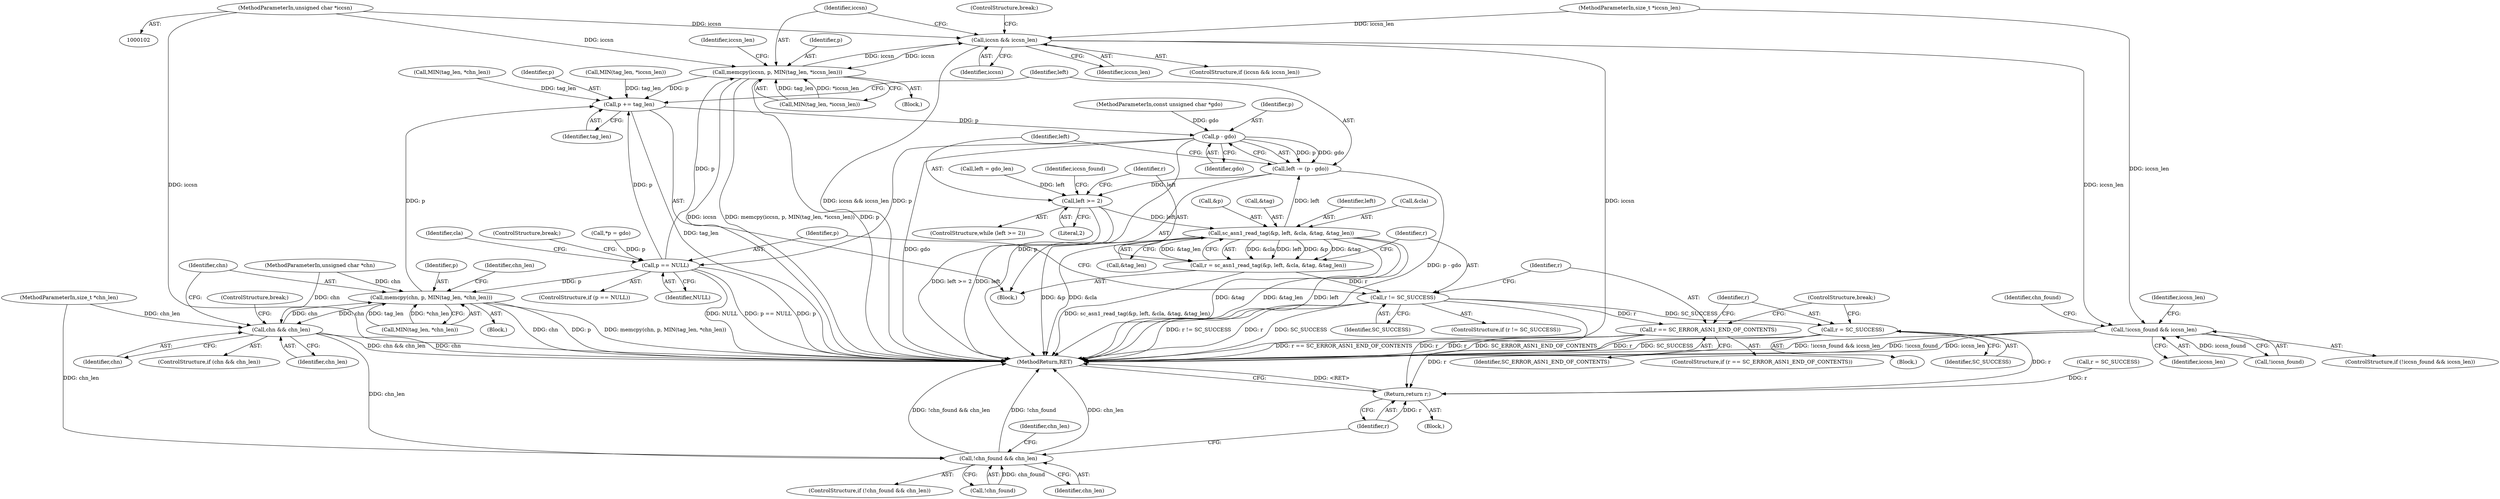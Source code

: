 digraph "1_OpenSC_8fe377e93b4b56060e5bbfb6f3142ceaeca744fa_18@pointer" {
"1000105" [label="(MethodParameterIn,unsigned char *iccsn)"];
"1000183" [label="(Call,iccsn && iccsn_len)"];
"1000187" [label="(Call,memcpy(iccsn, p, MIN(tag_len, *iccsn_len)))"];
"1000226" [label="(Call,p += tag_len)"];
"1000231" [label="(Call,p - gdo)"];
"1000165" [label="(Call,p == NULL)"];
"1000211" [label="(Call,memcpy(chn, p, MIN(tag_len, *chn_len)))"];
"1000207" [label="(Call,chn && chn_len)"];
"1000244" [label="(Call,!chn_found && chn_len)"];
"1000229" [label="(Call,left -= (p - gdo))"];
"1000131" [label="(Call,left >= 2)"];
"1000140" [label="(Call,sc_asn1_read_tag(&p, left, &cla, &tag, &tag_len))"];
"1000138" [label="(Call,r = sc_asn1_read_tag(&p, left, &cla, &tag, &tag_len))"];
"1000151" [label="(Call,r != SC_SUCCESS)"];
"1000156" [label="(Call,r == SC_ERROR_ASN1_END_OF_CONTENTS)"];
"1000252" [label="(Return,return r;)"];
"1000160" [label="(Call,r = SC_SUCCESS)"];
"1000235" [label="(Call,!iccsn_found && iccsn_len)"];
"1000188" [label="(Identifier,iccsn)"];
"1000183" [label="(Call,iccsn && iccsn_len)"];
"1000186" [label="(Block,)"];
"1000235" [label="(Call,!iccsn_found && iccsn_len)"];
"1000109" [label="(Block,)"];
"1000105" [label="(MethodParameterIn,unsigned char *iccsn)"];
"1000231" [label="(Call,p - gdo)"];
"1000208" [label="(Identifier,chn)"];
"1000133" [label="(Literal,2)"];
"1000134" [label="(Block,)"];
"1000166" [label="(Identifier,p)"];
"1000140" [label="(Call,sc_asn1_read_tag(&p, left, &cla, &tag, &tag_len))"];
"1000227" [label="(Identifier,p)"];
"1000172" [label="(Identifier,cla)"];
"1000211" [label="(Call,memcpy(chn, p, MIN(tag_len, *chn_len)))"];
"1000143" [label="(Identifier,left)"];
"1000230" [label="(Identifier,left)"];
"1000250" [label="(Identifier,chn_len)"];
"1000232" [label="(Identifier,p)"];
"1000132" [label="(Identifier,left)"];
"1000131" [label="(Call,left >= 2)"];
"1000127" [label="(Call,left = gdo_len)"];
"1000241" [label="(Identifier,iccsn_len)"];
"1000151" [label="(Call,r != SC_SUCCESS)"];
"1000246" [label="(Identifier,chn_found)"];
"1000185" [label="(Identifier,iccsn_len)"];
"1000162" [label="(Identifier,SC_SUCCESS)"];
"1000111" [label="(Call,r = SC_SUCCESS)"];
"1000108" [label="(MethodParameterIn,size_t *chn_len)"];
"1000165" [label="(Call,p == NULL)"];
"1000164" [label="(ControlStructure,if (p == NULL))"];
"1000163" [label="(ControlStructure,break;)"];
"1000243" [label="(ControlStructure,if (!chn_found && chn_len))"];
"1000244" [label="(Call,!chn_found && chn_len)"];
"1000233" [label="(Identifier,gdo)"];
"1000238" [label="(Identifier,iccsn_len)"];
"1000190" [label="(Call,MIN(tag_len, *iccsn_len))"];
"1000254" [label="(MethodReturn,RET)"];
"1000158" [label="(Identifier,SC_ERROR_ASN1_END_OF_CONTENTS)"];
"1000144" [label="(Call,&cla)"];
"1000138" [label="(Call,r = sc_asn1_read_tag(&p, left, &cla, &tag, &tag_len))"];
"1000169" [label="(ControlStructure,break;)"];
"1000226" [label="(Call,p += tag_len)"];
"1000206" [label="(ControlStructure,if (chn && chn_len))"];
"1000210" [label="(Block,)"];
"1000236" [label="(Call,!iccsn_found)"];
"1000161" [label="(Identifier,r)"];
"1000139" [label="(Identifier,r)"];
"1000150" [label="(ControlStructure,if (r != SC_SUCCESS))"];
"1000253" [label="(Identifier,r)"];
"1000201" [label="(ControlStructure,break;)"];
"1000167" [label="(Identifier,NULL)"];
"1000220" [label="(Identifier,chn_len)"];
"1000245" [label="(Call,!chn_found)"];
"1000103" [label="(MethodParameterIn,const unsigned char *gdo)"];
"1000153" [label="(Identifier,SC_SUCCESS)"];
"1000197" [label="(Call,MIN(tag_len, *iccsn_len))"];
"1000209" [label="(Identifier,chn_len)"];
"1000157" [label="(Identifier,r)"];
"1000123" [label="(Call,*p = gdo)"];
"1000234" [label="(ControlStructure,if (!iccsn_found && iccsn_len))"];
"1000107" [label="(MethodParameterIn,unsigned char *chn)"];
"1000155" [label="(ControlStructure,if (r == SC_ERROR_ASN1_END_OF_CONTENTS))"];
"1000252" [label="(Return,return r;)"];
"1000187" [label="(Call,memcpy(iccsn, p, MIN(tag_len, *iccsn_len)))"];
"1000212" [label="(Identifier,chn)"];
"1000148" [label="(Call,&tag_len)"];
"1000159" [label="(Block,)"];
"1000184" [label="(Identifier,iccsn)"];
"1000207" [label="(Call,chn && chn_len)"];
"1000221" [label="(Call,MIN(tag_len, *chn_len))"];
"1000214" [label="(Call,MIN(tag_len, *chn_len))"];
"1000229" [label="(Call,left -= (p - gdo))"];
"1000237" [label="(Identifier,iccsn_found)"];
"1000228" [label="(Identifier,tag_len)"];
"1000196" [label="(Identifier,iccsn_len)"];
"1000152" [label="(Identifier,r)"];
"1000189" [label="(Identifier,p)"];
"1000225" [label="(ControlStructure,break;)"];
"1000141" [label="(Call,&p)"];
"1000247" [label="(Identifier,chn_len)"];
"1000182" [label="(ControlStructure,if (iccsn && iccsn_len))"];
"1000106" [label="(MethodParameterIn,size_t *iccsn_len)"];
"1000156" [label="(Call,r == SC_ERROR_ASN1_END_OF_CONTENTS)"];
"1000160" [label="(Call,r = SC_SUCCESS)"];
"1000130" [label="(ControlStructure,while (left >= 2))"];
"1000146" [label="(Call,&tag)"];
"1000213" [label="(Identifier,p)"];
"1000105" -> "1000102"  [label="AST: "];
"1000105" -> "1000254"  [label="DDG: iccsn"];
"1000105" -> "1000183"  [label="DDG: iccsn"];
"1000105" -> "1000187"  [label="DDG: iccsn"];
"1000183" -> "1000182"  [label="AST: "];
"1000183" -> "1000184"  [label="CFG: "];
"1000183" -> "1000185"  [label="CFG: "];
"1000184" -> "1000183"  [label="AST: "];
"1000185" -> "1000183"  [label="AST: "];
"1000188" -> "1000183"  [label="CFG: "];
"1000201" -> "1000183"  [label="CFG: "];
"1000183" -> "1000254"  [label="DDG: iccsn"];
"1000183" -> "1000254"  [label="DDG: iccsn && iccsn_len"];
"1000187" -> "1000183"  [label="DDG: iccsn"];
"1000106" -> "1000183"  [label="DDG: iccsn_len"];
"1000183" -> "1000187"  [label="DDG: iccsn"];
"1000183" -> "1000235"  [label="DDG: iccsn_len"];
"1000187" -> "1000186"  [label="AST: "];
"1000187" -> "1000190"  [label="CFG: "];
"1000188" -> "1000187"  [label="AST: "];
"1000189" -> "1000187"  [label="AST: "];
"1000190" -> "1000187"  [label="AST: "];
"1000196" -> "1000187"  [label="CFG: "];
"1000187" -> "1000254"  [label="DDG: iccsn"];
"1000187" -> "1000254"  [label="DDG: memcpy(iccsn, p, MIN(tag_len, *iccsn_len))"];
"1000187" -> "1000254"  [label="DDG: p"];
"1000165" -> "1000187"  [label="DDG: p"];
"1000190" -> "1000187"  [label="DDG: tag_len"];
"1000190" -> "1000187"  [label="DDG: *iccsn_len"];
"1000187" -> "1000226"  [label="DDG: p"];
"1000226" -> "1000134"  [label="AST: "];
"1000226" -> "1000228"  [label="CFG: "];
"1000227" -> "1000226"  [label="AST: "];
"1000228" -> "1000226"  [label="AST: "];
"1000230" -> "1000226"  [label="CFG: "];
"1000226" -> "1000254"  [label="DDG: tag_len"];
"1000221" -> "1000226"  [label="DDG: tag_len"];
"1000197" -> "1000226"  [label="DDG: tag_len"];
"1000165" -> "1000226"  [label="DDG: p"];
"1000211" -> "1000226"  [label="DDG: p"];
"1000226" -> "1000231"  [label="DDG: p"];
"1000231" -> "1000229"  [label="AST: "];
"1000231" -> "1000233"  [label="CFG: "];
"1000232" -> "1000231"  [label="AST: "];
"1000233" -> "1000231"  [label="AST: "];
"1000229" -> "1000231"  [label="CFG: "];
"1000231" -> "1000254"  [label="DDG: gdo"];
"1000231" -> "1000254"  [label="DDG: p"];
"1000231" -> "1000165"  [label="DDG: p"];
"1000231" -> "1000229"  [label="DDG: p"];
"1000231" -> "1000229"  [label="DDG: gdo"];
"1000103" -> "1000231"  [label="DDG: gdo"];
"1000165" -> "1000164"  [label="AST: "];
"1000165" -> "1000167"  [label="CFG: "];
"1000166" -> "1000165"  [label="AST: "];
"1000167" -> "1000165"  [label="AST: "];
"1000169" -> "1000165"  [label="CFG: "];
"1000172" -> "1000165"  [label="CFG: "];
"1000165" -> "1000254"  [label="DDG: p"];
"1000165" -> "1000254"  [label="DDG: NULL"];
"1000165" -> "1000254"  [label="DDG: p == NULL"];
"1000123" -> "1000165"  [label="DDG: p"];
"1000165" -> "1000211"  [label="DDG: p"];
"1000211" -> "1000210"  [label="AST: "];
"1000211" -> "1000214"  [label="CFG: "];
"1000212" -> "1000211"  [label="AST: "];
"1000213" -> "1000211"  [label="AST: "];
"1000214" -> "1000211"  [label="AST: "];
"1000220" -> "1000211"  [label="CFG: "];
"1000211" -> "1000254"  [label="DDG: chn"];
"1000211" -> "1000254"  [label="DDG: p"];
"1000211" -> "1000254"  [label="DDG: memcpy(chn, p, MIN(tag_len, *chn_len))"];
"1000211" -> "1000207"  [label="DDG: chn"];
"1000207" -> "1000211"  [label="DDG: chn"];
"1000107" -> "1000211"  [label="DDG: chn"];
"1000214" -> "1000211"  [label="DDG: tag_len"];
"1000214" -> "1000211"  [label="DDG: *chn_len"];
"1000207" -> "1000206"  [label="AST: "];
"1000207" -> "1000208"  [label="CFG: "];
"1000207" -> "1000209"  [label="CFG: "];
"1000208" -> "1000207"  [label="AST: "];
"1000209" -> "1000207"  [label="AST: "];
"1000212" -> "1000207"  [label="CFG: "];
"1000225" -> "1000207"  [label="CFG: "];
"1000207" -> "1000254"  [label="DDG: chn"];
"1000207" -> "1000254"  [label="DDG: chn && chn_len"];
"1000107" -> "1000207"  [label="DDG: chn"];
"1000108" -> "1000207"  [label="DDG: chn_len"];
"1000207" -> "1000244"  [label="DDG: chn_len"];
"1000244" -> "1000243"  [label="AST: "];
"1000244" -> "1000245"  [label="CFG: "];
"1000244" -> "1000247"  [label="CFG: "];
"1000245" -> "1000244"  [label="AST: "];
"1000247" -> "1000244"  [label="AST: "];
"1000250" -> "1000244"  [label="CFG: "];
"1000253" -> "1000244"  [label="CFG: "];
"1000244" -> "1000254"  [label="DDG: !chn_found && chn_len"];
"1000244" -> "1000254"  [label="DDG: !chn_found"];
"1000244" -> "1000254"  [label="DDG: chn_len"];
"1000245" -> "1000244"  [label="DDG: chn_found"];
"1000108" -> "1000244"  [label="DDG: chn_len"];
"1000229" -> "1000134"  [label="AST: "];
"1000230" -> "1000229"  [label="AST: "];
"1000132" -> "1000229"  [label="CFG: "];
"1000229" -> "1000254"  [label="DDG: p - gdo"];
"1000229" -> "1000131"  [label="DDG: left"];
"1000140" -> "1000229"  [label="DDG: left"];
"1000131" -> "1000130"  [label="AST: "];
"1000131" -> "1000133"  [label="CFG: "];
"1000132" -> "1000131"  [label="AST: "];
"1000133" -> "1000131"  [label="AST: "];
"1000139" -> "1000131"  [label="CFG: "];
"1000237" -> "1000131"  [label="CFG: "];
"1000131" -> "1000254"  [label="DDG: left"];
"1000131" -> "1000254"  [label="DDG: left >= 2"];
"1000127" -> "1000131"  [label="DDG: left"];
"1000131" -> "1000140"  [label="DDG: left"];
"1000140" -> "1000138"  [label="AST: "];
"1000140" -> "1000148"  [label="CFG: "];
"1000141" -> "1000140"  [label="AST: "];
"1000143" -> "1000140"  [label="AST: "];
"1000144" -> "1000140"  [label="AST: "];
"1000146" -> "1000140"  [label="AST: "];
"1000148" -> "1000140"  [label="AST: "];
"1000138" -> "1000140"  [label="CFG: "];
"1000140" -> "1000254"  [label="DDG: &p"];
"1000140" -> "1000254"  [label="DDG: &cla"];
"1000140" -> "1000254"  [label="DDG: &tag_len"];
"1000140" -> "1000254"  [label="DDG: left"];
"1000140" -> "1000254"  [label="DDG: &tag"];
"1000140" -> "1000138"  [label="DDG: &cla"];
"1000140" -> "1000138"  [label="DDG: left"];
"1000140" -> "1000138"  [label="DDG: &p"];
"1000140" -> "1000138"  [label="DDG: &tag"];
"1000140" -> "1000138"  [label="DDG: &tag_len"];
"1000138" -> "1000134"  [label="AST: "];
"1000139" -> "1000138"  [label="AST: "];
"1000152" -> "1000138"  [label="CFG: "];
"1000138" -> "1000254"  [label="DDG: sc_asn1_read_tag(&p, left, &cla, &tag, &tag_len)"];
"1000138" -> "1000151"  [label="DDG: r"];
"1000151" -> "1000150"  [label="AST: "];
"1000151" -> "1000153"  [label="CFG: "];
"1000152" -> "1000151"  [label="AST: "];
"1000153" -> "1000151"  [label="AST: "];
"1000157" -> "1000151"  [label="CFG: "];
"1000166" -> "1000151"  [label="CFG: "];
"1000151" -> "1000254"  [label="DDG: r != SC_SUCCESS"];
"1000151" -> "1000254"  [label="DDG: r"];
"1000151" -> "1000254"  [label="DDG: SC_SUCCESS"];
"1000151" -> "1000156"  [label="DDG: r"];
"1000151" -> "1000160"  [label="DDG: SC_SUCCESS"];
"1000151" -> "1000252"  [label="DDG: r"];
"1000156" -> "1000155"  [label="AST: "];
"1000156" -> "1000158"  [label="CFG: "];
"1000157" -> "1000156"  [label="AST: "];
"1000158" -> "1000156"  [label="AST: "];
"1000161" -> "1000156"  [label="CFG: "];
"1000163" -> "1000156"  [label="CFG: "];
"1000156" -> "1000254"  [label="DDG: r"];
"1000156" -> "1000254"  [label="DDG: SC_ERROR_ASN1_END_OF_CONTENTS"];
"1000156" -> "1000254"  [label="DDG: r == SC_ERROR_ASN1_END_OF_CONTENTS"];
"1000156" -> "1000252"  [label="DDG: r"];
"1000252" -> "1000109"  [label="AST: "];
"1000252" -> "1000253"  [label="CFG: "];
"1000253" -> "1000252"  [label="AST: "];
"1000254" -> "1000252"  [label="CFG: "];
"1000252" -> "1000254"  [label="DDG: <RET>"];
"1000253" -> "1000252"  [label="DDG: r"];
"1000111" -> "1000252"  [label="DDG: r"];
"1000160" -> "1000252"  [label="DDG: r"];
"1000160" -> "1000159"  [label="AST: "];
"1000160" -> "1000162"  [label="CFG: "];
"1000161" -> "1000160"  [label="AST: "];
"1000162" -> "1000160"  [label="AST: "];
"1000163" -> "1000160"  [label="CFG: "];
"1000160" -> "1000254"  [label="DDG: SC_SUCCESS"];
"1000160" -> "1000254"  [label="DDG: r"];
"1000235" -> "1000234"  [label="AST: "];
"1000235" -> "1000236"  [label="CFG: "];
"1000235" -> "1000238"  [label="CFG: "];
"1000236" -> "1000235"  [label="AST: "];
"1000238" -> "1000235"  [label="AST: "];
"1000241" -> "1000235"  [label="CFG: "];
"1000246" -> "1000235"  [label="CFG: "];
"1000235" -> "1000254"  [label="DDG: !iccsn_found && iccsn_len"];
"1000235" -> "1000254"  [label="DDG: !iccsn_found"];
"1000235" -> "1000254"  [label="DDG: iccsn_len"];
"1000236" -> "1000235"  [label="DDG: iccsn_found"];
"1000106" -> "1000235"  [label="DDG: iccsn_len"];
}
